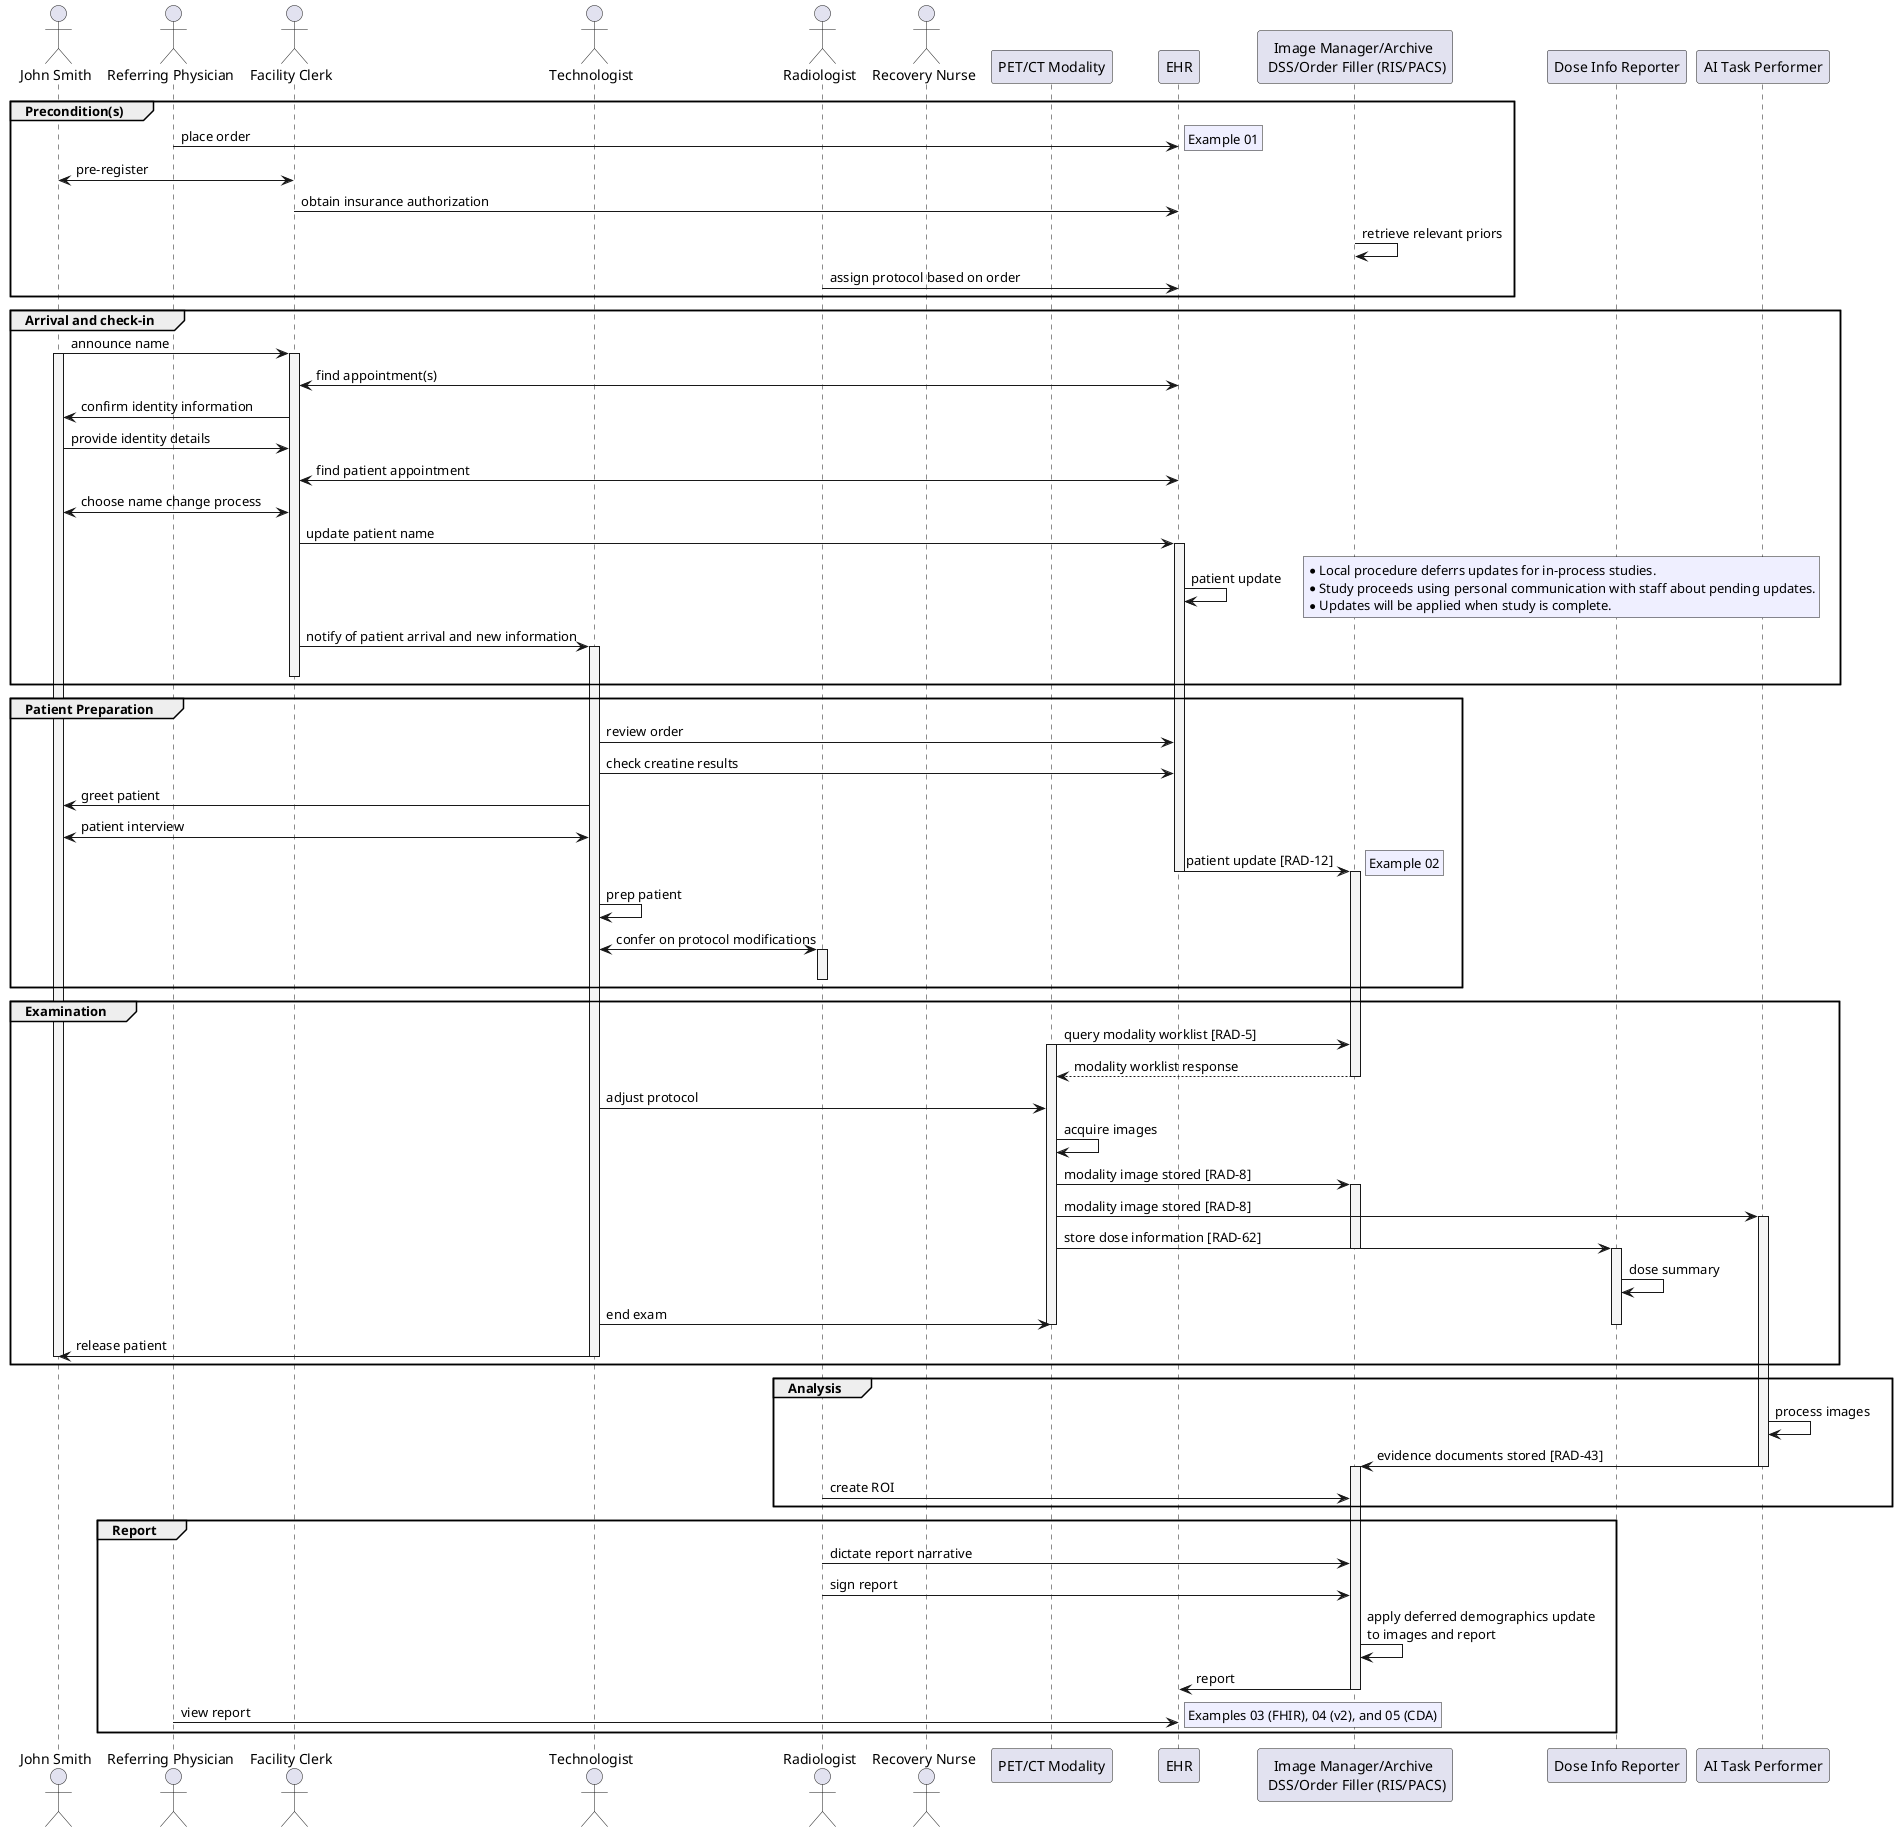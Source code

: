 @startuml
actor "John Smith" as patient
actor "Referring Physician" as referring
actor "Facility Clerk" as clerk
actor "Technologist" as tech
actor Radiologist as radiologist
actor "Recovery Nurse" as nurse
participant "PET/CT Modality" as pet
participant "EHR" as EHR
participant "Image Manager/Archive \n DSS/Order Filler (RIS/PACS)" as PACS
participant "Dose Info Reporter" as dose
participant "AI Task Performer" as ai

group Precondition(s)
referring -> EHR : place order
rnote right #motivation: Example 01
clerk <-> patient : pre-register
clerk -> EHR : obtain insurance authorization
PACS -> PACS : retrieve relevant priors
radiologist -> EHR : assign protocol based on order
end

group Arrival and check-in
patient -> clerk : announce name
activate patient #whitesmoke
activate clerk #whitesmoke
clerk <-> EHR : find appointment(s)
clerk -> patient : confirm identity information
patient -> clerk : provide identity details
clerk <-> EHR : find patient appointment
clerk <-> patient : choose name change process
clerk -> EHR : update patient name
activate EHR #whitesmoke
EHR -> EHR : patient update
rnote right #motivation
*Local procedure deferrs updates for in-process studies.
*Study proceeds using personal communication with staff about pending updates.
*Updates will be applied when study is complete.
end note
clerk -> tech : notify of patient arrival and new information
activate tech #whitesmoke
deactivate clerk
end

group Patient Preparation
tech -> EHR : review order
tech -> EHR : check creatine results
tech -> patient : greet patient
tech <-> patient : patient interview
EHR -> PACS : patient update [RAD-12]
deactivate EHR
activate PACS #whitesmoke
rnote right #motivation: Example 02
tech -> tech : prep patient
tech <-> radiologist : confer on protocol modifications
activate radiologist #whitesmoke
deactivate radiologist
end

group Examination
pet -> PACS : query modality worklist [RAD-5]
activate pet #whitesmoke
PACS --> pet : modality worklist response
deactivate PACS
tech -> pet : adjust protocol
pet -> pet : acquire images
pet -> PACS : modality image stored [RAD-8]
activate PACS #whitesmoke
pet -> ai : modality image stored [RAD-8]
activate ai #whitesmoke
pet -> dose : store dose information [RAD-62]
deactivate PACS
activate dose #whitesmoke
dose -> dose : dose summary
tech -> pet : end exam
deactivate dose
deactivate pet
tech -> patient : release patient
deactivate tech
deactivate patient
end

group Analysis
ai -> ai : process images
ai -> PACS : evidence documents stored [RAD-43]
deactivate ai
activate PACS #whitesmoke
radiologist -> PACS : create ROI
end

group Report
radiologist -> PACS : dictate report narrative
radiologist -> PACS : sign report
deactivate radiologist
PACS -> PACS : apply deferred demographics update\nto images and report
PACS -> EHR : report 
deactivate PACS
referring -> EHR : view report
rnote right #motivation: Examples 03 (FHIR), 04 (v2), and 05 (CDA)
end

@enduml
